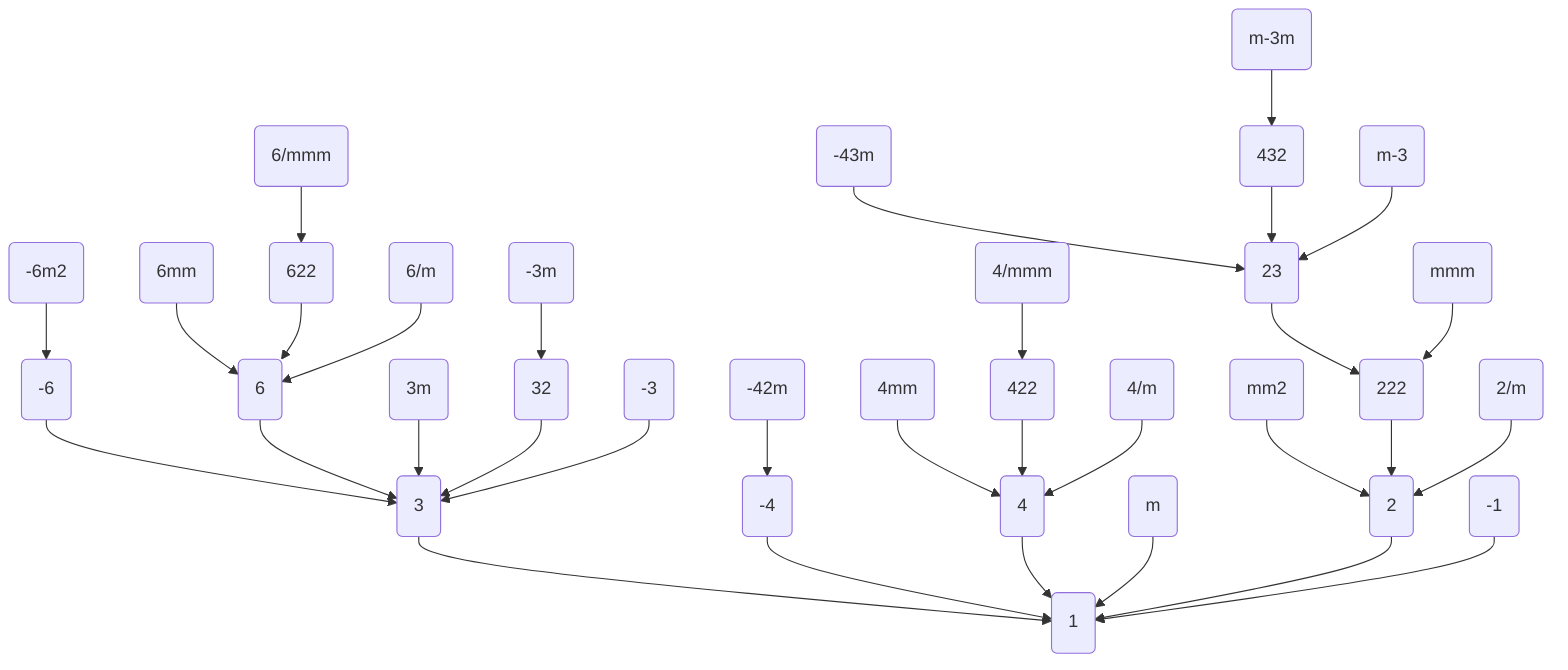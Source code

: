 graph TB
    Oh(m-3m)
    Td("-43m")
    O(432)
    Th(m-3)
    T(23)

    D6h("6/mmm")
    D3h("-6m2")
    C6v(6mm)
    D6(622)
    C6h(6/m)
    C3h("-6")
    C6(6)

    D3d("-3m")
    C3v(3m)
    D3(32)
    C3i("-3")
    C3(3)

    D4h("4/mmm")
    D2d("-42m")
    C4v(4mm)
    D4(422)
    C4h(4/m)
    S4("-4")
    C4(4)

    D2h(mmm)
    C2v(mm2)
    D2(222)

    C2h(2/m)
    Cs(m)
    C2(2)

    Ci("-1")
    C1(1)

    Oh --> O
    Td --> T
    O --> T
    Th --> T
    T --> D2

    D6h --> D6
    D3h --> C3h
    C6v --> C6
    D6 --> C6
    C6h --> C6
    C3h --> C3
    C6 --> C3

    D3d --> D3
    C3v --> C3
    D3 --> C3
    C3i --> C3
    C3 --> C1

    D4h --> D4
    D2d --> S4
    C4v --> C4
    D4 --> C4
    C4h --> C4
    S4 --> C1
    C4 --> C1

    D2h --> D2
    C2v --> C2
    D2 --> C2

    C2h --> C2
    Cs --> C1
    C2 --> C1

    Ci --> C1